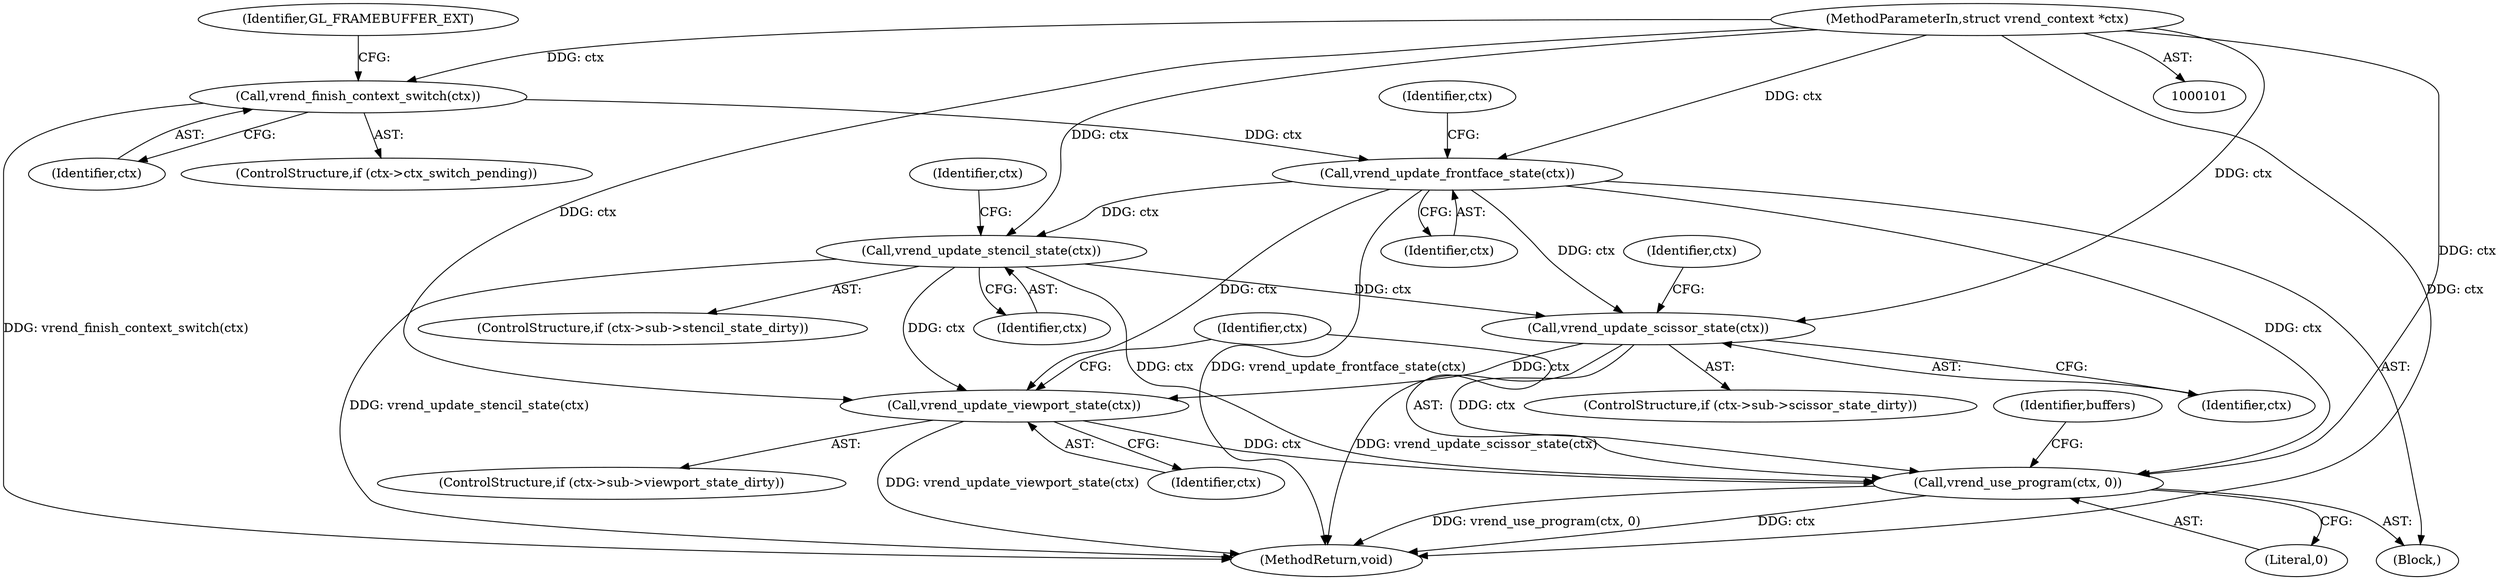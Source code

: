 digraph "0_virglrenderer_48f67f60967f963b698ec8df57ec6912a43d6282@API" {
"1000154" [label="(Call,vrend_update_viewport_state(ctx))"];
"1000138" [label="(Call,vrend_update_stencil_state(ctx))"];
"1000130" [label="(Call,vrend_update_frontface_state(ctx))"];
"1000121" [label="(Call,vrend_finish_context_switch(ctx))"];
"1000102" [label="(MethodParameterIn,struct vrend_context *ctx)"];
"1000146" [label="(Call,vrend_update_scissor_state(ctx))"];
"1000156" [label="(Call,vrend_use_program(ctx, 0))"];
"1000131" [label="(Identifier,ctx)"];
"1000117" [label="(ControlStructure,if (ctx->ctx_switch_pending))"];
"1000151" [label="(Identifier,ctx)"];
"1000102" [label="(MethodParameterIn,struct vrend_context *ctx)"];
"1000143" [label="(Identifier,ctx)"];
"1000155" [label="(Identifier,ctx)"];
"1000375" [label="(MethodReturn,void)"];
"1000156" [label="(Call,vrend_use_program(ctx, 0))"];
"1000140" [label="(ControlStructure,if (ctx->sub->scissor_state_dirty))"];
"1000130" [label="(Call,vrend_update_frontface_state(ctx))"];
"1000121" [label="(Call,vrend_finish_context_switch(ctx))"];
"1000132" [label="(ControlStructure,if (ctx->sub->stencil_state_dirty))"];
"1000135" [label="(Identifier,ctx)"];
"1000158" [label="(Literal,0)"];
"1000154" [label="(Call,vrend_update_viewport_state(ctx))"];
"1000157" [label="(Identifier,ctx)"];
"1000122" [label="(Identifier,ctx)"];
"1000139" [label="(Identifier,ctx)"];
"1000147" [label="(Identifier,ctx)"];
"1000146" [label="(Call,vrend_update_scissor_state(ctx))"];
"1000107" [label="(Block,)"];
"1000161" [label="(Identifier,buffers)"];
"1000148" [label="(ControlStructure,if (ctx->sub->viewport_state_dirty))"];
"1000138" [label="(Call,vrend_update_stencil_state(ctx))"];
"1000124" [label="(Identifier,GL_FRAMEBUFFER_EXT)"];
"1000154" -> "1000148"  [label="AST: "];
"1000154" -> "1000155"  [label="CFG: "];
"1000155" -> "1000154"  [label="AST: "];
"1000157" -> "1000154"  [label="CFG: "];
"1000154" -> "1000375"  [label="DDG: vrend_update_viewport_state(ctx)"];
"1000138" -> "1000154"  [label="DDG: ctx"];
"1000146" -> "1000154"  [label="DDG: ctx"];
"1000130" -> "1000154"  [label="DDG: ctx"];
"1000102" -> "1000154"  [label="DDG: ctx"];
"1000154" -> "1000156"  [label="DDG: ctx"];
"1000138" -> "1000132"  [label="AST: "];
"1000138" -> "1000139"  [label="CFG: "];
"1000139" -> "1000138"  [label="AST: "];
"1000143" -> "1000138"  [label="CFG: "];
"1000138" -> "1000375"  [label="DDG: vrend_update_stencil_state(ctx)"];
"1000130" -> "1000138"  [label="DDG: ctx"];
"1000102" -> "1000138"  [label="DDG: ctx"];
"1000138" -> "1000146"  [label="DDG: ctx"];
"1000138" -> "1000156"  [label="DDG: ctx"];
"1000130" -> "1000107"  [label="AST: "];
"1000130" -> "1000131"  [label="CFG: "];
"1000131" -> "1000130"  [label="AST: "];
"1000135" -> "1000130"  [label="CFG: "];
"1000130" -> "1000375"  [label="DDG: vrend_update_frontface_state(ctx)"];
"1000121" -> "1000130"  [label="DDG: ctx"];
"1000102" -> "1000130"  [label="DDG: ctx"];
"1000130" -> "1000146"  [label="DDG: ctx"];
"1000130" -> "1000156"  [label="DDG: ctx"];
"1000121" -> "1000117"  [label="AST: "];
"1000121" -> "1000122"  [label="CFG: "];
"1000122" -> "1000121"  [label="AST: "];
"1000124" -> "1000121"  [label="CFG: "];
"1000121" -> "1000375"  [label="DDG: vrend_finish_context_switch(ctx)"];
"1000102" -> "1000121"  [label="DDG: ctx"];
"1000102" -> "1000101"  [label="AST: "];
"1000102" -> "1000375"  [label="DDG: ctx"];
"1000102" -> "1000146"  [label="DDG: ctx"];
"1000102" -> "1000156"  [label="DDG: ctx"];
"1000146" -> "1000140"  [label="AST: "];
"1000146" -> "1000147"  [label="CFG: "];
"1000147" -> "1000146"  [label="AST: "];
"1000151" -> "1000146"  [label="CFG: "];
"1000146" -> "1000375"  [label="DDG: vrend_update_scissor_state(ctx)"];
"1000146" -> "1000156"  [label="DDG: ctx"];
"1000156" -> "1000107"  [label="AST: "];
"1000156" -> "1000158"  [label="CFG: "];
"1000157" -> "1000156"  [label="AST: "];
"1000158" -> "1000156"  [label="AST: "];
"1000161" -> "1000156"  [label="CFG: "];
"1000156" -> "1000375"  [label="DDG: ctx"];
"1000156" -> "1000375"  [label="DDG: vrend_use_program(ctx, 0)"];
}
